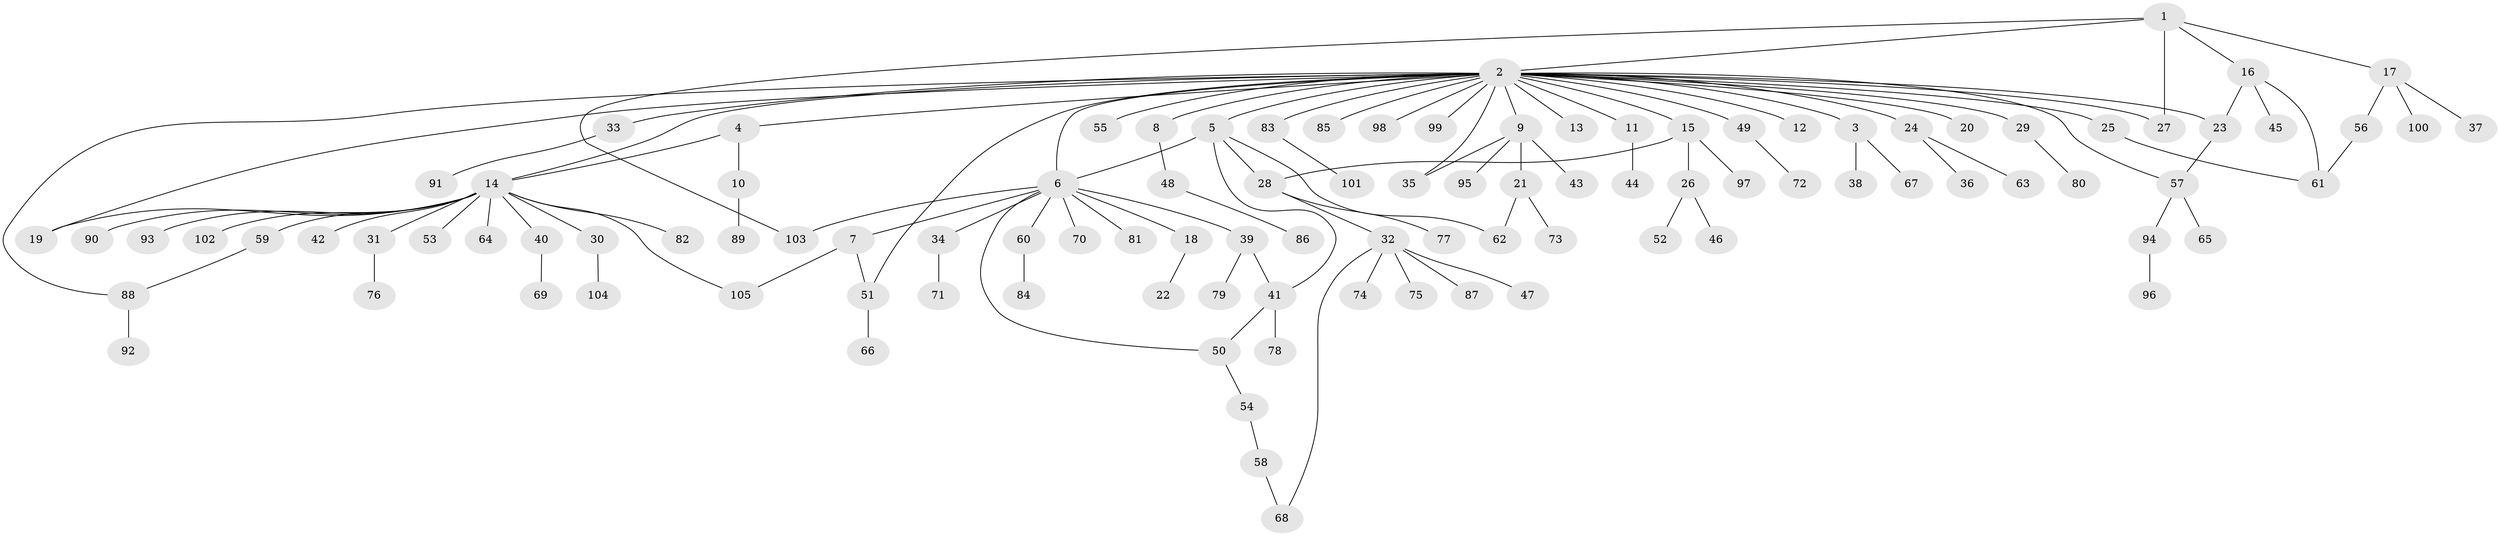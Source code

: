 // Generated by graph-tools (version 1.1) at 2025/48/03/09/25 04:48:47]
// undirected, 105 vertices, 122 edges
graph export_dot {
graph [start="1"]
  node [color=gray90,style=filled];
  1;
  2;
  3;
  4;
  5;
  6;
  7;
  8;
  9;
  10;
  11;
  12;
  13;
  14;
  15;
  16;
  17;
  18;
  19;
  20;
  21;
  22;
  23;
  24;
  25;
  26;
  27;
  28;
  29;
  30;
  31;
  32;
  33;
  34;
  35;
  36;
  37;
  38;
  39;
  40;
  41;
  42;
  43;
  44;
  45;
  46;
  47;
  48;
  49;
  50;
  51;
  52;
  53;
  54;
  55;
  56;
  57;
  58;
  59;
  60;
  61;
  62;
  63;
  64;
  65;
  66;
  67;
  68;
  69;
  70;
  71;
  72;
  73;
  74;
  75;
  76;
  77;
  78;
  79;
  80;
  81;
  82;
  83;
  84;
  85;
  86;
  87;
  88;
  89;
  90;
  91;
  92;
  93;
  94;
  95;
  96;
  97;
  98;
  99;
  100;
  101;
  102;
  103;
  104;
  105;
  1 -- 2;
  1 -- 16;
  1 -- 17;
  1 -- 27;
  1 -- 103;
  2 -- 3;
  2 -- 4;
  2 -- 5;
  2 -- 6;
  2 -- 8;
  2 -- 9;
  2 -- 11;
  2 -- 12;
  2 -- 13;
  2 -- 14;
  2 -- 15;
  2 -- 19;
  2 -- 20;
  2 -- 23;
  2 -- 24;
  2 -- 25;
  2 -- 27;
  2 -- 29;
  2 -- 33;
  2 -- 35;
  2 -- 49;
  2 -- 51;
  2 -- 55;
  2 -- 57;
  2 -- 83;
  2 -- 85;
  2 -- 88;
  2 -- 98;
  2 -- 99;
  3 -- 38;
  3 -- 67;
  4 -- 10;
  4 -- 14;
  5 -- 6;
  5 -- 28;
  5 -- 41;
  5 -- 62;
  6 -- 7;
  6 -- 18;
  6 -- 34;
  6 -- 39;
  6 -- 50;
  6 -- 60;
  6 -- 70;
  6 -- 81;
  6 -- 103;
  7 -- 51;
  7 -- 105;
  8 -- 48;
  9 -- 21;
  9 -- 35;
  9 -- 43;
  9 -- 95;
  10 -- 89;
  11 -- 44;
  14 -- 19;
  14 -- 30;
  14 -- 31;
  14 -- 40;
  14 -- 42;
  14 -- 53;
  14 -- 59;
  14 -- 64;
  14 -- 82;
  14 -- 90;
  14 -- 93;
  14 -- 102;
  14 -- 105;
  15 -- 26;
  15 -- 28;
  15 -- 97;
  16 -- 23;
  16 -- 45;
  16 -- 61;
  17 -- 37;
  17 -- 56;
  17 -- 100;
  18 -- 22;
  21 -- 62;
  21 -- 73;
  23 -- 57;
  24 -- 36;
  24 -- 63;
  25 -- 61;
  26 -- 46;
  26 -- 52;
  28 -- 32;
  28 -- 77;
  29 -- 80;
  30 -- 104;
  31 -- 76;
  32 -- 47;
  32 -- 68;
  32 -- 74;
  32 -- 75;
  32 -- 87;
  33 -- 91;
  34 -- 71;
  39 -- 41;
  39 -- 79;
  40 -- 69;
  41 -- 50;
  41 -- 78;
  48 -- 86;
  49 -- 72;
  50 -- 54;
  51 -- 66;
  54 -- 58;
  56 -- 61;
  57 -- 65;
  57 -- 94;
  58 -- 68;
  59 -- 88;
  60 -- 84;
  83 -- 101;
  88 -- 92;
  94 -- 96;
}
